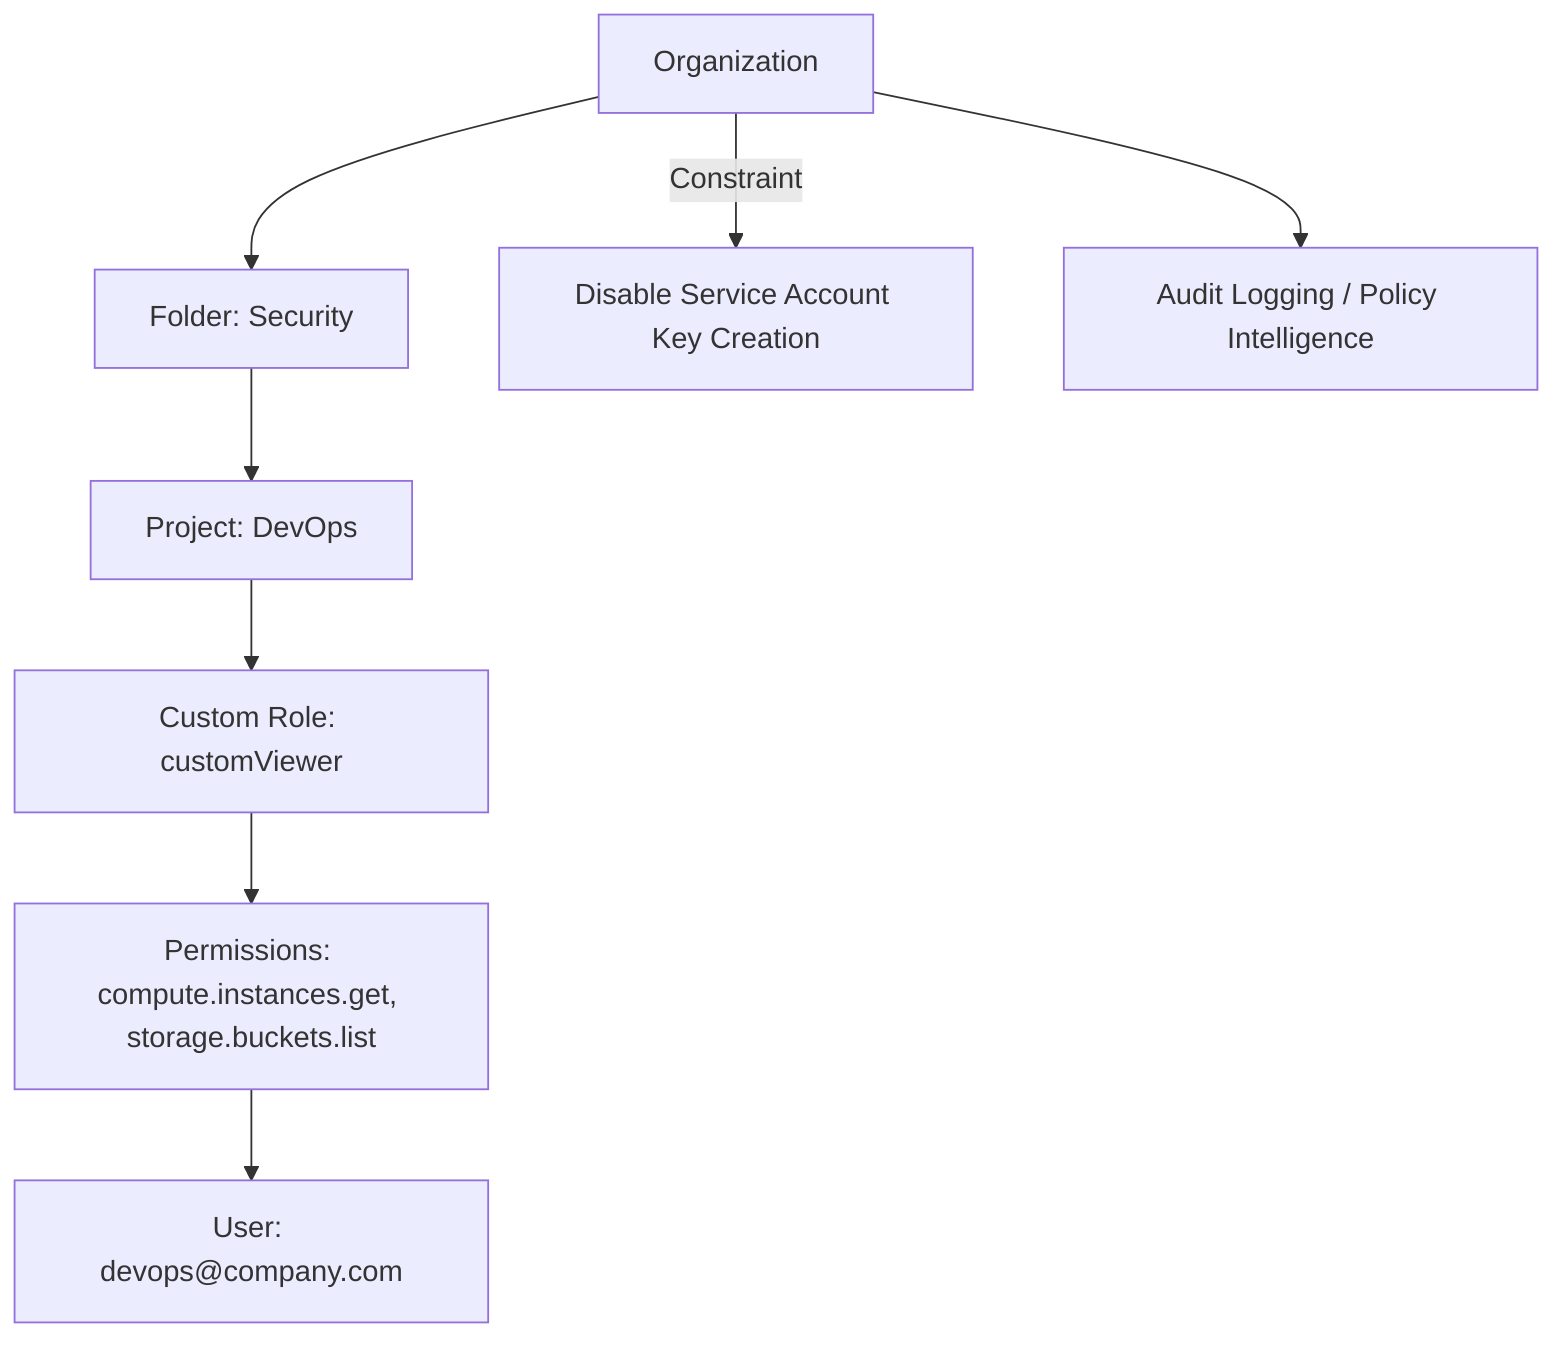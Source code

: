 graph TD
A[Organization] --> B[Folder: Security]
B --> C[Project: DevOps]
A -->|Constraint| D[Disable Service Account Key Creation]
C --> E[Custom Role: customViewer]
E --> F[Permissions: compute.instances.get, storage.buckets.list]
F --> G[User: devops@company.com]
A --> H[Audit Logging / Policy Intelligence]